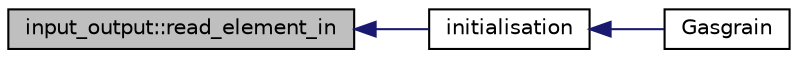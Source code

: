 digraph G
{
  edge [fontname="Helvetica",fontsize="10",labelfontname="Helvetica",labelfontsize="10"];
  node [fontname="Helvetica",fontsize="10",shape=record];
  rankdir=LR;
  Node1 [label="input_output::read_element_in",height=0.2,width=0.4,color="black", fillcolor="grey75", style="filled" fontcolor="black"];
  Node1 -> Node2 [dir=back,color="midnightblue",fontsize="10",style="solid",fontname="Helvetica"];
  Node2 [label="initialisation",height=0.2,width=0.4,color="black", fillcolor="white", style="filled",URL="$nautilus_8f90.html#a568414246db75acf75fb8fd7ebc909b2",tooltip="Routine that contain all initialisation that needs to be done in the code before the integration..."];
  Node2 -> Node3 [dir=back,color="midnightblue",fontsize="10",style="solid",fontname="Helvetica"];
  Node3 [label="Gasgrain",height=0.2,width=0.4,color="black", fillcolor="white", style="filled",URL="$nautilus_8f90.html#a581e8920671b59dd3be0bd0cd3a87373"];
}
